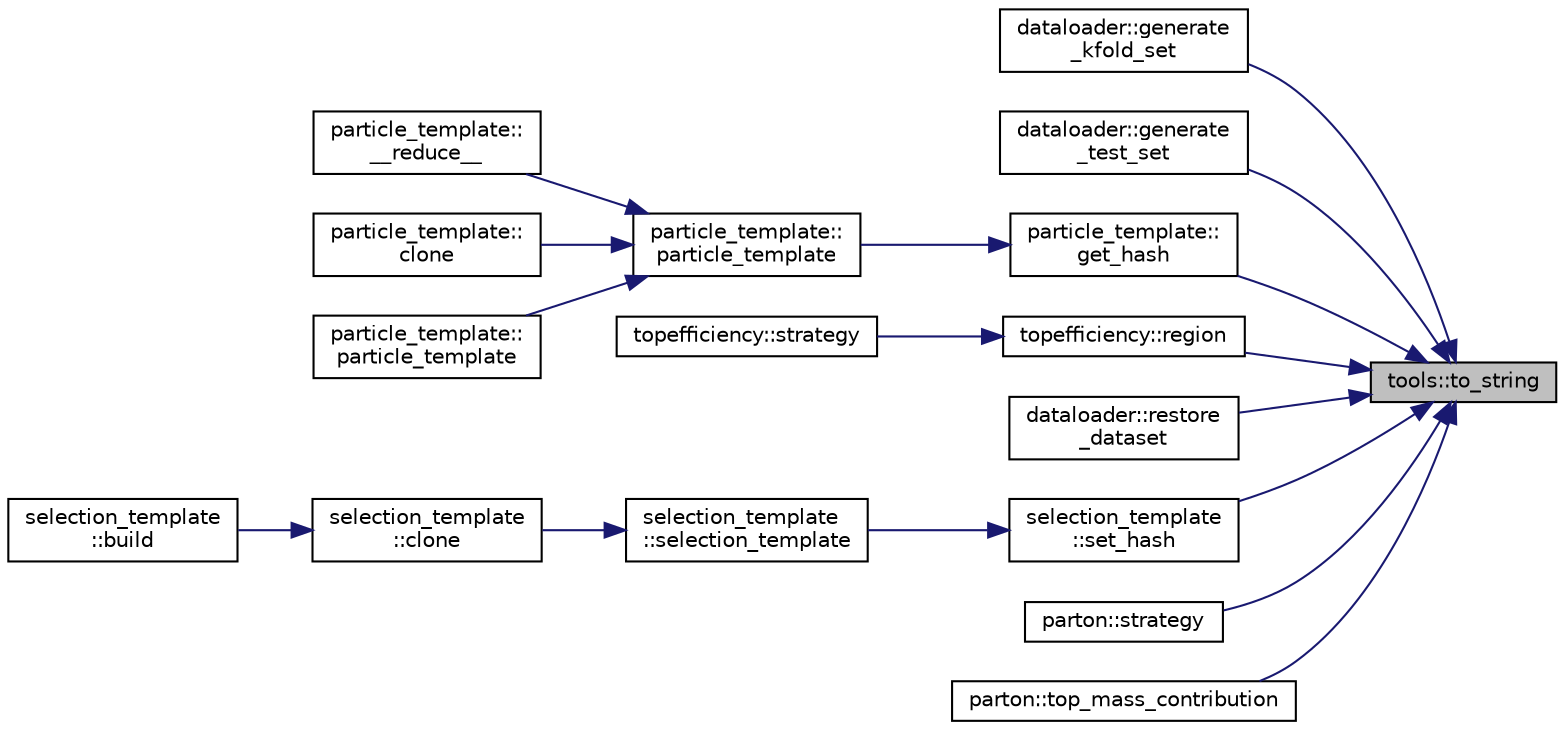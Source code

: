 digraph "tools::to_string"
{
 // INTERACTIVE_SVG=YES
 // LATEX_PDF_SIZE
  edge [fontname="Helvetica",fontsize="10",labelfontname="Helvetica",labelfontsize="10"];
  node [fontname="Helvetica",fontsize="10",shape=record];
  rankdir="RL";
  Node1 [label="tools::to_string",height=0.2,width=0.4,color="black", fillcolor="grey75", style="filled", fontcolor="black",tooltip="Converts a double value to a string with standard precision."];
  Node1 -> Node2 [dir="back",color="midnightblue",fontsize="10",style="solid",fontname="Helvetica"];
  Node2 [label="dataloader::generate\l_kfold_set",height=0.2,width=0.4,color="black", fillcolor="white", style="filled",URL="$classdataloader.html#ac35a068b2e42d77b1fe986c65e3c2d24",tooltip=" "];
  Node1 -> Node3 [dir="back",color="midnightblue",fontsize="10",style="solid",fontname="Helvetica"];
  Node3 [label="dataloader::generate\l_test_set",height=0.2,width=0.4,color="black", fillcolor="white", style="filled",URL="$classdataloader.html#a086338e3e9670d253041f54888995611",tooltip=" "];
  Node1 -> Node4 [dir="back",color="midnightblue",fontsize="10",style="solid",fontname="Helvetica"];
  Node4 [label="particle_template::\lget_hash",height=0.2,width=0.4,color="black", fillcolor="white", style="filled",URL="$classparticle__template.html#a9c586cc0ac38cad5ccacf1bb4985e25b",tooltip=" "];
  Node4 -> Node5 [dir="back",color="midnightblue",fontsize="10",style="solid",fontname="Helvetica"];
  Node5 [label="particle_template::\lparticle_template",height=0.2,width=0.4,color="black", fillcolor="white", style="filled",URL="$classparticle__template.html#ab527ed22f6d67969247a0be9dda0165f",tooltip=" "];
  Node5 -> Node6 [dir="back",color="midnightblue",fontsize="10",style="solid",fontname="Helvetica"];
  Node6 [label="particle_template::\l__reduce__",height=0.2,width=0.4,color="black", fillcolor="white", style="filled",URL="$classparticle__template.html#adf7b55df06b7621b0a6bc509f74d22ff",tooltip=" "];
  Node5 -> Node7 [dir="back",color="midnightblue",fontsize="10",style="solid",fontname="Helvetica"];
  Node7 [label="particle_template::\lclone",height=0.2,width=0.4,color="black", fillcolor="white", style="filled",URL="$classparticle__template.html#a6c492ed991c27a61acad61064fa89b3c",tooltip=" "];
  Node5 -> Node8 [dir="back",color="midnightblue",fontsize="10",style="solid",fontname="Helvetica"];
  Node8 [label="particle_template::\lparticle_template",height=0.2,width=0.4,color="black", fillcolor="white", style="filled",URL="$classparticle__template.html#a2d7af9375684f6cc0b217d29a24aaff3",tooltip=" "];
  Node1 -> Node9 [dir="back",color="midnightblue",fontsize="10",style="solid",fontname="Helvetica"];
  Node9 [label="topefficiency::region",height=0.2,width=0.4,color="black", fillcolor="white", style="filled",URL="$classtopefficiency.html#aae4a7f46ed0d168dd12f6ab5e9074a76",tooltip=" "];
  Node9 -> Node10 [dir="back",color="midnightblue",fontsize="10",style="solid",fontname="Helvetica"];
  Node10 [label="topefficiency::strategy",height=0.2,width=0.4,color="black", fillcolor="white", style="filled",URL="$classtopefficiency.html#a208f0c2ad333886e46bf67c3f3732d63",tooltip=" "];
  Node1 -> Node11 [dir="back",color="midnightblue",fontsize="10",style="solid",fontname="Helvetica"];
  Node11 [label="dataloader::restore\l_dataset",height=0.2,width=0.4,color="black", fillcolor="white", style="filled",URL="$classdataloader.html#a5fddffa25c532953896e2d1646ca1dc4",tooltip=" "];
  Node1 -> Node12 [dir="back",color="midnightblue",fontsize="10",style="solid",fontname="Helvetica"];
  Node12 [label="selection_template\l::set_hash",height=0.2,width=0.4,color="black", fillcolor="white", style="filled",URL="$classselection__template.html#acd31f17488bcf97dd8a5f1b3a7da1cdd",tooltip=" "];
  Node12 -> Node13 [dir="back",color="midnightblue",fontsize="10",style="solid",fontname="Helvetica"];
  Node13 [label="selection_template\l::selection_template",height=0.2,width=0.4,color="black", fillcolor="white", style="filled",URL="$classselection__template.html#a4562a7ab32d93b5f2ca8a232a244041c",tooltip=" "];
  Node13 -> Node14 [dir="back",color="midnightblue",fontsize="10",style="solid",fontname="Helvetica"];
  Node14 [label="selection_template\l::clone",height=0.2,width=0.4,color="black", fillcolor="white", style="filled",URL="$classselection__template.html#a094ce1eb2b6463f88a8ad5f7dfd8e4b6",tooltip=" "];
  Node14 -> Node15 [dir="back",color="midnightblue",fontsize="10",style="solid",fontname="Helvetica"];
  Node15 [label="selection_template\l::build",height=0.2,width=0.4,color="black", fillcolor="white", style="filled",URL="$classselection__template.html#ae24cee9f302d7509a7009daea0bf0616",tooltip=" "];
  Node1 -> Node16 [dir="back",color="midnightblue",fontsize="10",style="solid",fontname="Helvetica"];
  Node16 [label="parton::strategy",height=0.2,width=0.4,color="black", fillcolor="white", style="filled",URL="$classparton.html#abf09df1e5e6008e9af478a2f540947f8",tooltip=" "];
  Node1 -> Node17 [dir="back",color="midnightblue",fontsize="10",style="solid",fontname="Helvetica"];
  Node17 [label="parton::top_mass_contribution",height=0.2,width=0.4,color="black", fillcolor="white", style="filled",URL="$classparton.html#a1f13c60a6b920f983afdb18f352c4b2d",tooltip=" "];
}
